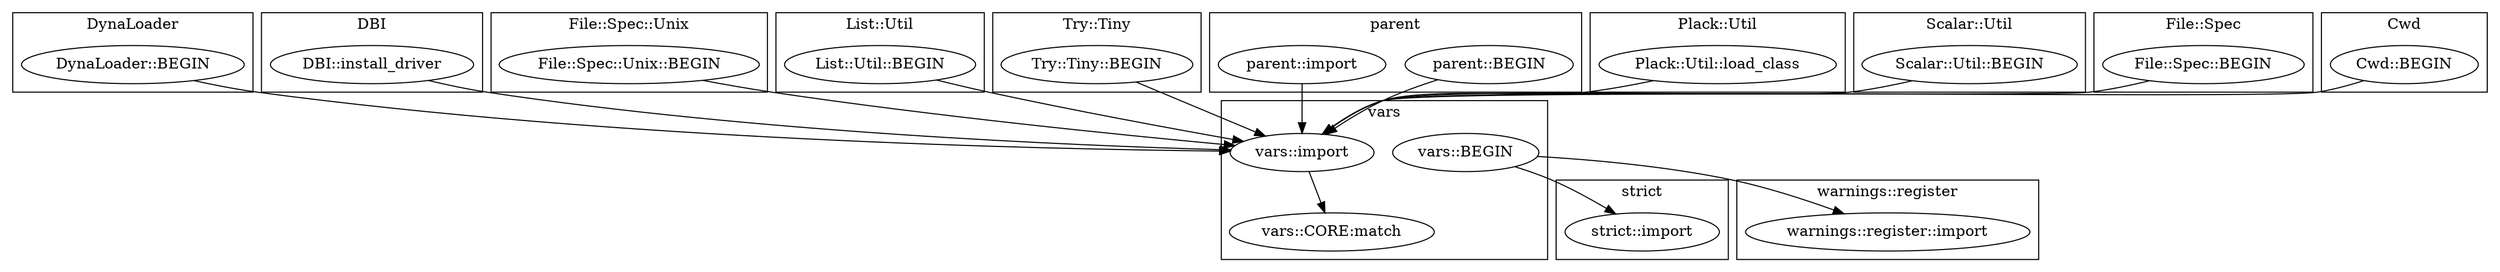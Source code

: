 digraph {
graph [overlap=false]
subgraph cluster_DynaLoader {
	label="DynaLoader";
	"DynaLoader::BEGIN";
}
subgraph cluster_DBI {
	label="DBI";
	"DBI::install_driver";
}
subgraph cluster_vars {
	label="vars";
	"vars::import";
	"vars::BEGIN";
	"vars::CORE:match";
}
subgraph cluster_strict {
	label="strict";
	"strict::import";
}
subgraph cluster_File_Spec_Unix {
	label="File::Spec::Unix";
	"File::Spec::Unix::BEGIN";
}
subgraph cluster_List_Util {
	label="List::Util";
	"List::Util::BEGIN";
}
subgraph cluster_Try_Tiny {
	label="Try::Tiny";
	"Try::Tiny::BEGIN";
}
subgraph cluster_parent {
	label="parent";
	"parent::BEGIN";
	"parent::import";
}
subgraph cluster_Plack_Util {
	label="Plack::Util";
	"Plack::Util::load_class";
}
subgraph cluster_Scalar_Util {
	label="Scalar::Util";
	"Scalar::Util::BEGIN";
}
subgraph cluster_File_Spec {
	label="File::Spec";
	"File::Spec::BEGIN";
}
subgraph cluster_warnings_register {
	label="warnings::register";
	"warnings::register::import";
}
subgraph cluster_Cwd {
	label="Cwd";
	"Cwd::BEGIN";
}
"parent::BEGIN" -> "vars::import";
"Plack::Util::load_class" -> "vars::import";
"File::Spec::Unix::BEGIN" -> "vars::import";
"Try::Tiny::BEGIN" -> "vars::import";
"Cwd::BEGIN" -> "vars::import";
"File::Spec::BEGIN" -> "vars::import";
"parent::import" -> "vars::import";
"DBI::install_driver" -> "vars::import";
"DynaLoader::BEGIN" -> "vars::import";
"List::Util::BEGIN" -> "vars::import";
"Scalar::Util::BEGIN" -> "vars::import";
"vars::import" -> "vars::CORE:match";
"vars::BEGIN" -> "strict::import";
"vars::BEGIN" -> "warnings::register::import";
}

